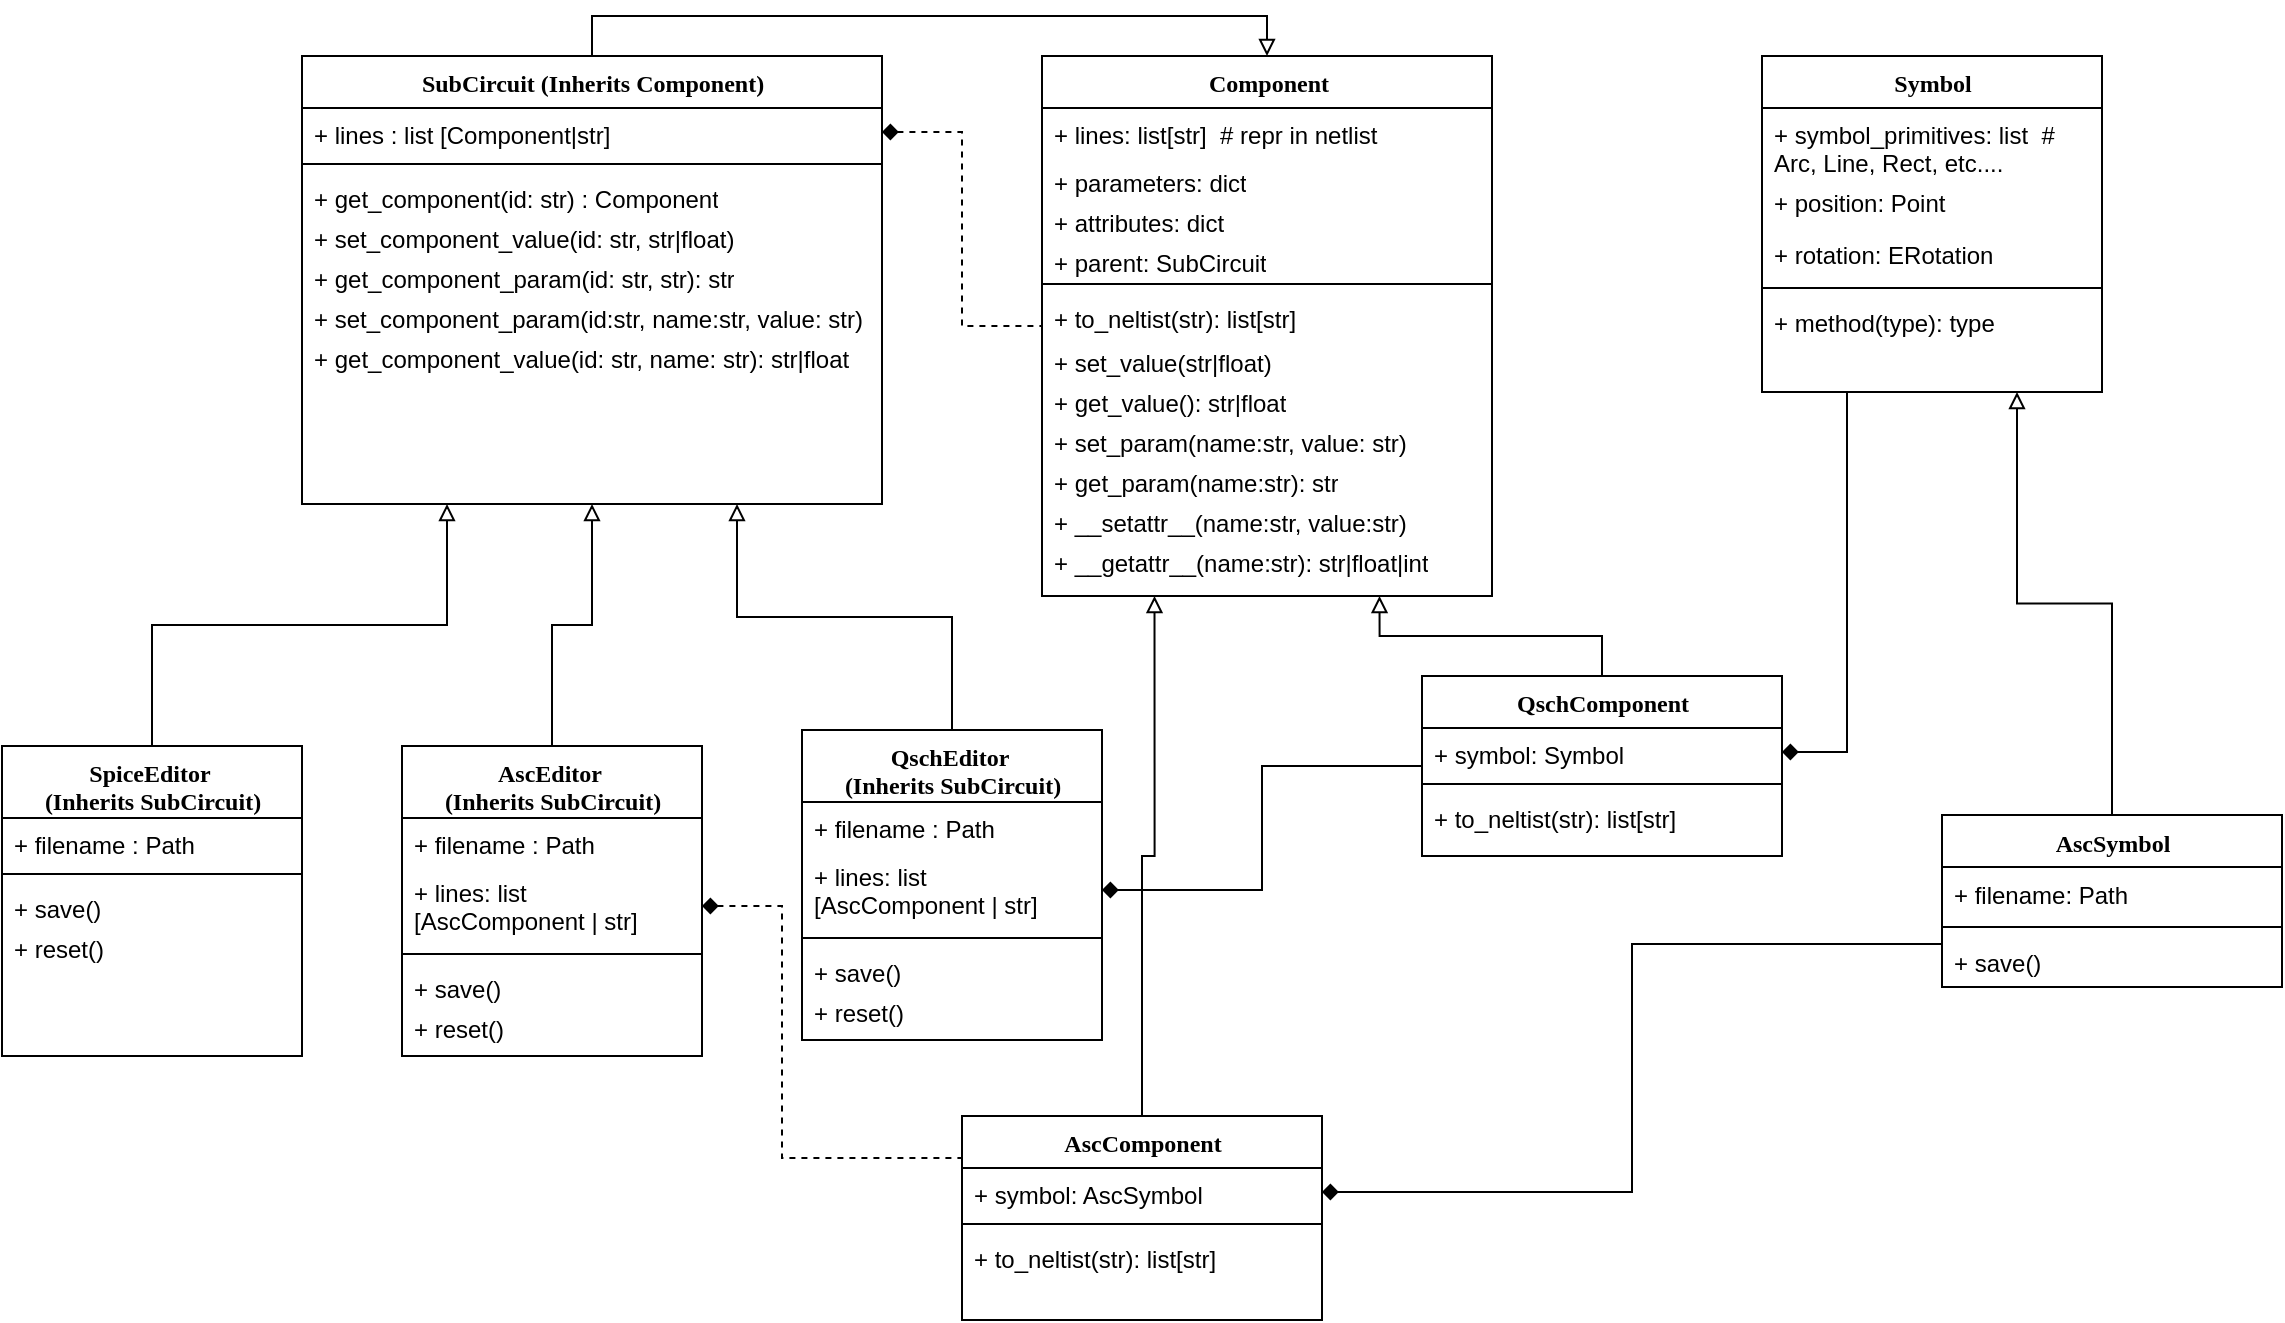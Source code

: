 <mxfile version="24.5.1" type="device">
  <diagram name="Page-1" id="6133507b-19e7-1e82-6fc7-422aa6c4b21f">
    <mxGraphModel dx="1803" dy="950" grid="1" gridSize="10" guides="1" tooltips="1" connect="1" arrows="1" fold="1" page="1" pageScale="1" pageWidth="1169" pageHeight="827" background="none" math="0" shadow="0">
      <root>
        <mxCell id="0" />
        <mxCell id="1" parent="0" />
        <mxCell id="2gchRKQFqHPuu44hMQUa-46" value="" style="edgeStyle=orthogonalEdgeStyle;rounded=0;orthogonalLoop=1;jettySize=auto;html=1;endArrow=none;endFill=0;startArrow=block;startFill=0;exitX=0.75;exitY=1;exitDx=0;exitDy=0;" edge="1" parent="1" source="235556782a83e6d0-1" target="2gchRKQFqHPuu44hMQUa-39">
          <mxGeometry relative="1" as="geometry" />
        </mxCell>
        <mxCell id="235556782a83e6d0-1" value="Symbol" style="swimlane;html=1;fontStyle=1;align=center;verticalAlign=top;childLayout=stackLayout;horizontal=1;startSize=26;horizontalStack=0;resizeParent=1;resizeLast=0;collapsible=1;marginBottom=0;swimlaneFillColor=#ffffff;rounded=0;shadow=0;comic=0;labelBackgroundColor=none;strokeWidth=1;fillColor=none;fontFamily=Verdana;fontSize=12" parent="1" vertex="1">
          <mxGeometry x="770" y="130" width="170" height="168" as="geometry" />
        </mxCell>
        <mxCell id="2gchRKQFqHPuu44hMQUa-27" value="+ symbol_primitives: list&amp;nbsp; # Arc, Line, Rect, etc...." style="text;html=1;strokeColor=none;fillColor=none;align=left;verticalAlign=top;spacingLeft=4;spacingRight=4;whiteSpace=wrap;overflow=hidden;rotatable=0;points=[[0,0.5],[1,0.5]];portConstraint=eastwest;" vertex="1" parent="235556782a83e6d0-1">
          <mxGeometry y="26" width="170" height="34" as="geometry" />
        </mxCell>
        <mxCell id="235556782a83e6d0-3" value="+ position: Point" style="text;html=1;strokeColor=none;fillColor=none;align=left;verticalAlign=top;spacingLeft=4;spacingRight=4;whiteSpace=wrap;overflow=hidden;rotatable=0;points=[[0,0.5],[1,0.5]];portConstraint=eastwest;" parent="235556782a83e6d0-1" vertex="1">
          <mxGeometry y="60" width="170" height="26" as="geometry" />
        </mxCell>
        <mxCell id="235556782a83e6d0-5" value="+ rotation: ERotation" style="text;html=1;strokeColor=none;fillColor=none;align=left;verticalAlign=top;spacingLeft=4;spacingRight=4;whiteSpace=wrap;overflow=hidden;rotatable=0;points=[[0,0.5],[1,0.5]];portConstraint=eastwest;" parent="235556782a83e6d0-1" vertex="1">
          <mxGeometry y="86" width="170" height="26" as="geometry" />
        </mxCell>
        <mxCell id="235556782a83e6d0-6" value="" style="line;html=1;strokeWidth=1;fillColor=none;align=left;verticalAlign=middle;spacingTop=-1;spacingLeft=3;spacingRight=3;rotatable=0;labelPosition=right;points=[];portConstraint=eastwest;" parent="235556782a83e6d0-1" vertex="1">
          <mxGeometry y="112" width="170" height="8" as="geometry" />
        </mxCell>
        <mxCell id="235556782a83e6d0-7" value="+ method(type): type" style="text;html=1;strokeColor=none;fillColor=none;align=left;verticalAlign=top;spacingLeft=4;spacingRight=4;whiteSpace=wrap;overflow=hidden;rotatable=0;points=[[0,0.5],[1,0.5]];portConstraint=eastwest;" parent="235556782a83e6d0-1" vertex="1">
          <mxGeometry y="120" width="170" height="26" as="geometry" />
        </mxCell>
        <mxCell id="78961159f06e98e8-17" value="Component" style="swimlane;html=1;fontStyle=1;align=center;verticalAlign=top;childLayout=stackLayout;horizontal=1;startSize=26;horizontalStack=0;resizeParent=1;resizeLast=0;collapsible=1;marginBottom=0;swimlaneFillColor=#ffffff;rounded=0;shadow=0;comic=0;labelBackgroundColor=none;strokeWidth=1;fillColor=none;fontFamily=Verdana;fontSize=12" parent="1" vertex="1">
          <mxGeometry x="410" y="130" width="225" height="270" as="geometry" />
        </mxCell>
        <mxCell id="78961159f06e98e8-23" value="+ lines: list[str]&amp;nbsp; # repr in netlist" style="text;html=1;strokeColor=none;fillColor=none;align=left;verticalAlign=top;spacingLeft=4;spacingRight=4;whiteSpace=wrap;overflow=hidden;rotatable=0;points=[[0,0.5],[1,0.5]];portConstraint=eastwest;" parent="78961159f06e98e8-17" vertex="1">
          <mxGeometry y="26" width="225" height="24" as="geometry" />
        </mxCell>
        <mxCell id="2gchRKQFqHPuu44hMQUa-23" value="+ parameters: dict" style="text;html=1;strokeColor=none;fillColor=none;align=left;verticalAlign=top;spacingLeft=4;spacingRight=4;whiteSpace=wrap;overflow=hidden;rotatable=0;points=[[0,0.5],[1,0.5]];portConstraint=eastwest;" vertex="1" parent="78961159f06e98e8-17">
          <mxGeometry y="50" width="225" height="20" as="geometry" />
        </mxCell>
        <mxCell id="2gchRKQFqHPuu44hMQUa-6" value="+ attributes: dict" style="text;html=1;strokeColor=none;fillColor=none;align=left;verticalAlign=top;spacingLeft=4;spacingRight=4;whiteSpace=wrap;overflow=hidden;rotatable=0;points=[[0,0.5],[1,0.5]];portConstraint=eastwest;" vertex="1" parent="78961159f06e98e8-17">
          <mxGeometry y="70" width="225" height="20" as="geometry" />
        </mxCell>
        <mxCell id="78961159f06e98e8-24" value="+ parent: SubCircuit" style="text;html=1;strokeColor=none;fillColor=none;align=left;verticalAlign=top;spacingLeft=4;spacingRight=4;whiteSpace=wrap;overflow=hidden;rotatable=0;points=[[0,0.5],[1,0.5]];portConstraint=eastwest;" parent="78961159f06e98e8-17" vertex="1">
          <mxGeometry y="90" width="225" height="20" as="geometry" />
        </mxCell>
        <mxCell id="78961159f06e98e8-19" value="" style="line;html=1;strokeWidth=1;fillColor=none;align=left;verticalAlign=middle;spacingTop=-1;spacingLeft=3;spacingRight=3;rotatable=0;labelPosition=right;points=[];portConstraint=eastwest;" parent="78961159f06e98e8-17" vertex="1">
          <mxGeometry y="110" width="225" height="8" as="geometry" />
        </mxCell>
        <mxCell id="2gchRKQFqHPuu44hMQUa-5" value="+ to_neltist(str): list[str]" style="text;html=1;strokeColor=none;fillColor=none;align=left;verticalAlign=top;spacingLeft=4;spacingRight=4;whiteSpace=wrap;overflow=hidden;rotatable=0;points=[[0,0.5],[1,0.5]];portConstraint=eastwest;" vertex="1" parent="78961159f06e98e8-17">
          <mxGeometry y="118" width="225" height="22" as="geometry" />
        </mxCell>
        <mxCell id="2gchRKQFqHPuu44hMQUa-4" value="+ set_value(str|float)" style="text;html=1;strokeColor=none;fillColor=none;align=left;verticalAlign=top;spacingLeft=4;spacingRight=4;whiteSpace=wrap;overflow=hidden;rotatable=0;points=[[0,0.5],[1,0.5]];portConstraint=eastwest;" vertex="1" parent="78961159f06e98e8-17">
          <mxGeometry y="140" width="225" height="20" as="geometry" />
        </mxCell>
        <mxCell id="2gchRKQFqHPuu44hMQUa-1" value="+ get_value(): str|float" style="text;html=1;strokeColor=none;fillColor=none;align=left;verticalAlign=top;spacingLeft=4;spacingRight=4;whiteSpace=wrap;overflow=hidden;rotatable=0;points=[[0,0.5],[1,0.5]];portConstraint=eastwest;" vertex="1" parent="78961159f06e98e8-17">
          <mxGeometry y="160" width="225" height="20" as="geometry" />
        </mxCell>
        <mxCell id="2gchRKQFqHPuu44hMQUa-2" value="+ set_param(name:str, value: str)" style="text;html=1;strokeColor=none;fillColor=none;align=left;verticalAlign=top;spacingLeft=4;spacingRight=4;whiteSpace=wrap;overflow=hidden;rotatable=0;points=[[0,0.5],[1,0.5]];portConstraint=eastwest;" vertex="1" parent="78961159f06e98e8-17">
          <mxGeometry y="180" width="225" height="20" as="geometry" />
        </mxCell>
        <mxCell id="2gchRKQFqHPuu44hMQUa-3" value="+ get_param(name:str): str" style="text;html=1;strokeColor=none;fillColor=none;align=left;verticalAlign=top;spacingLeft=4;spacingRight=4;whiteSpace=wrap;overflow=hidden;rotatable=0;points=[[0,0.5],[1,0.5]];portConstraint=eastwest;" vertex="1" parent="78961159f06e98e8-17">
          <mxGeometry y="200" width="225" height="20" as="geometry" />
        </mxCell>
        <mxCell id="2gchRKQFqHPuu44hMQUa-25" value="+ __setattr__(name:str, value:str)" style="text;html=1;strokeColor=none;fillColor=none;align=left;verticalAlign=top;spacingLeft=4;spacingRight=4;whiteSpace=wrap;overflow=hidden;rotatable=0;points=[[0,0.5],[1,0.5]];portConstraint=eastwest;" vertex="1" parent="78961159f06e98e8-17">
          <mxGeometry y="220" width="225" height="20" as="geometry" />
        </mxCell>
        <mxCell id="2gchRKQFqHPuu44hMQUa-26" value="+ __getattr__(name:str): str|float|int" style="text;html=1;strokeColor=none;fillColor=none;align=left;verticalAlign=top;spacingLeft=4;spacingRight=4;whiteSpace=wrap;overflow=hidden;rotatable=0;points=[[0,0.5],[1,0.5]];portConstraint=eastwest;" vertex="1" parent="78961159f06e98e8-17">
          <mxGeometry y="240" width="225" height="20" as="geometry" />
        </mxCell>
        <mxCell id="2gchRKQFqHPuu44hMQUa-21" style="edgeStyle=orthogonalEdgeStyle;rounded=0;orthogonalLoop=1;jettySize=auto;html=1;entryX=0.5;entryY=0;entryDx=0;entryDy=0;exitX=0.5;exitY=0;exitDx=0;exitDy=0;endArrow=block;endFill=0;" edge="1" parent="1" source="2gchRKQFqHPuu44hMQUa-7" target="78961159f06e98e8-17">
          <mxGeometry relative="1" as="geometry" />
        </mxCell>
        <mxCell id="2gchRKQFqHPuu44hMQUa-38" value="" style="edgeStyle=orthogonalEdgeStyle;rounded=0;orthogonalLoop=1;jettySize=auto;html=1;endArrow=none;endFill=0;startArrow=block;startFill=0;exitX=0.25;exitY=1;exitDx=0;exitDy=0;" edge="1" parent="1" source="2gchRKQFqHPuu44hMQUa-7" target="2gchRKQFqHPuu44hMQUa-30">
          <mxGeometry relative="1" as="geometry" />
        </mxCell>
        <mxCell id="2gchRKQFqHPuu44hMQUa-7" value="SubCircuit (Inherits Component)" style="swimlane;html=1;fontStyle=1;align=center;verticalAlign=top;childLayout=stackLayout;horizontal=1;startSize=26;horizontalStack=0;resizeParent=1;resizeLast=0;collapsible=1;marginBottom=0;swimlaneFillColor=#ffffff;rounded=0;shadow=0;comic=0;labelBackgroundColor=none;strokeWidth=1;fillColor=none;fontFamily=Verdana;fontSize=12" vertex="1" parent="1">
          <mxGeometry x="40" y="130" width="290" height="224" as="geometry" />
        </mxCell>
        <mxCell id="2gchRKQFqHPuu44hMQUa-8" value="+ lines : list [Component|str]" style="text;html=1;strokeColor=none;fillColor=none;align=left;verticalAlign=top;spacingLeft=4;spacingRight=4;whiteSpace=wrap;overflow=hidden;rotatable=0;points=[[0,0.5],[1,0.5]];portConstraint=eastwest;" vertex="1" parent="2gchRKQFqHPuu44hMQUa-7">
          <mxGeometry y="26" width="290" height="24" as="geometry" />
        </mxCell>
        <mxCell id="2gchRKQFqHPuu44hMQUa-11" value="" style="line;html=1;strokeWidth=1;fillColor=none;align=left;verticalAlign=middle;spacingTop=-1;spacingLeft=3;spacingRight=3;rotatable=0;labelPosition=right;points=[];portConstraint=eastwest;" vertex="1" parent="2gchRKQFqHPuu44hMQUa-7">
          <mxGeometry y="50" width="290" height="8" as="geometry" />
        </mxCell>
        <mxCell id="2gchRKQFqHPuu44hMQUa-24" value="+ get_component(id: str) : Component" style="text;html=1;strokeColor=none;fillColor=none;align=left;verticalAlign=top;spacingLeft=4;spacingRight=4;whiteSpace=wrap;overflow=hidden;rotatable=0;points=[[0,0.5],[1,0.5]];portConstraint=eastwest;" vertex="1" parent="2gchRKQFqHPuu44hMQUa-7">
          <mxGeometry y="58" width="290" height="20" as="geometry" />
        </mxCell>
        <mxCell id="2gchRKQFqHPuu44hMQUa-14" value="+ set_component_value(id: str, str|float)" style="text;html=1;strokeColor=none;fillColor=none;align=left;verticalAlign=top;spacingLeft=4;spacingRight=4;whiteSpace=wrap;overflow=hidden;rotatable=0;points=[[0,0.5],[1,0.5]];portConstraint=eastwest;" vertex="1" parent="2gchRKQFqHPuu44hMQUa-7">
          <mxGeometry y="78" width="290" height="20" as="geometry" />
        </mxCell>
        <mxCell id="2gchRKQFqHPuu44hMQUa-17" value="+ get_component_param(id: str, str): str" style="text;html=1;strokeColor=none;fillColor=none;align=left;verticalAlign=top;spacingLeft=4;spacingRight=4;whiteSpace=wrap;overflow=hidden;rotatable=0;points=[[0,0.5],[1,0.5]];portConstraint=eastwest;" vertex="1" parent="2gchRKQFqHPuu44hMQUa-7">
          <mxGeometry y="98" width="290" height="20" as="geometry" />
        </mxCell>
        <mxCell id="2gchRKQFqHPuu44hMQUa-16" value="+ set_component_param(id:str, name:str, value: str)" style="text;html=1;strokeColor=none;fillColor=none;align=left;verticalAlign=top;spacingLeft=4;spacingRight=4;whiteSpace=wrap;overflow=hidden;rotatable=0;points=[[0,0.5],[1,0.5]];portConstraint=eastwest;" vertex="1" parent="2gchRKQFqHPuu44hMQUa-7">
          <mxGeometry y="118" width="290" height="20" as="geometry" />
        </mxCell>
        <mxCell id="2gchRKQFqHPuu44hMQUa-15" value="+ get_component_&lt;span style=&quot;background-color: initial;&quot;&gt;value(id: str, name: str): str|float&lt;/span&gt;" style="text;html=1;strokeColor=none;fillColor=none;align=left;verticalAlign=top;spacingLeft=4;spacingRight=4;whiteSpace=wrap;overflow=hidden;rotatable=0;points=[[0,0.5],[1,0.5]];portConstraint=eastwest;" vertex="1" parent="2gchRKQFqHPuu44hMQUa-7">
          <mxGeometry y="138" width="290" height="20" as="geometry" />
        </mxCell>
        <mxCell id="2gchRKQFqHPuu44hMQUa-20" style="edgeStyle=orthogonalEdgeStyle;rounded=0;orthogonalLoop=1;jettySize=auto;html=1;endArrow=none;endFill=0;startArrow=diamond;startFill=1;dashed=1;" edge="1" parent="1" source="2gchRKQFqHPuu44hMQUa-8" target="78961159f06e98e8-17">
          <mxGeometry relative="1" as="geometry" />
        </mxCell>
        <mxCell id="2gchRKQFqHPuu44hMQUa-30" value="SpiceEditor&amp;nbsp;&lt;div&gt;(Inherits SubCircuit)&lt;/div&gt;" style="swimlane;html=1;fontStyle=1;align=center;verticalAlign=top;childLayout=stackLayout;horizontal=1;startSize=36;horizontalStack=0;resizeParent=1;resizeLast=0;collapsible=1;marginBottom=0;swimlaneFillColor=#ffffff;rounded=0;shadow=0;comic=0;labelBackgroundColor=none;strokeWidth=1;fillColor=none;fontFamily=Verdana;fontSize=12" vertex="1" parent="1">
          <mxGeometry x="-110" y="475" width="150" height="155" as="geometry" />
        </mxCell>
        <mxCell id="2gchRKQFqHPuu44hMQUa-31" value="+ filename : Path" style="text;html=1;strokeColor=none;fillColor=none;align=left;verticalAlign=top;spacingLeft=4;spacingRight=4;whiteSpace=wrap;overflow=hidden;rotatable=0;points=[[0,0.5],[1,0.5]];portConstraint=eastwest;" vertex="1" parent="2gchRKQFqHPuu44hMQUa-30">
          <mxGeometry y="36" width="150" height="24" as="geometry" />
        </mxCell>
        <mxCell id="2gchRKQFqHPuu44hMQUa-32" value="" style="line;html=1;strokeWidth=1;fillColor=none;align=left;verticalAlign=middle;spacingTop=-1;spacingLeft=3;spacingRight=3;rotatable=0;labelPosition=right;points=[];portConstraint=eastwest;" vertex="1" parent="2gchRKQFqHPuu44hMQUa-30">
          <mxGeometry y="60" width="150" height="8" as="geometry" />
        </mxCell>
        <mxCell id="2gchRKQFqHPuu44hMQUa-37" value="+ save()" style="text;html=1;strokeColor=none;fillColor=none;align=left;verticalAlign=top;spacingLeft=4;spacingRight=4;whiteSpace=wrap;overflow=hidden;rotatable=0;points=[[0,0.5],[1,0.5]];portConstraint=eastwest;" vertex="1" parent="2gchRKQFqHPuu44hMQUa-30">
          <mxGeometry y="68" width="150" height="20" as="geometry" />
        </mxCell>
        <mxCell id="2gchRKQFqHPuu44hMQUa-81" value="+ reset()" style="text;html=1;strokeColor=none;fillColor=none;align=left;verticalAlign=top;spacingLeft=4;spacingRight=4;whiteSpace=wrap;overflow=hidden;rotatable=0;points=[[0,0.5],[1,0.5]];portConstraint=eastwest;" vertex="1" parent="2gchRKQFqHPuu44hMQUa-30">
          <mxGeometry y="88" width="150" height="20" as="geometry" />
        </mxCell>
        <mxCell id="2gchRKQFqHPuu44hMQUa-39" value="AscSymbol" style="swimlane;html=1;fontStyle=1;align=center;verticalAlign=top;childLayout=stackLayout;horizontal=1;startSize=26;horizontalStack=0;resizeParent=1;resizeLast=0;collapsible=1;marginBottom=0;swimlaneFillColor=#ffffff;rounded=0;shadow=0;comic=0;labelBackgroundColor=none;strokeWidth=1;fillColor=none;fontFamily=Verdana;fontSize=12" vertex="1" parent="1">
          <mxGeometry x="860" y="509.5" width="170" height="86" as="geometry" />
        </mxCell>
        <mxCell id="2gchRKQFqHPuu44hMQUa-43" value="+ filename: Path" style="text;html=1;strokeColor=none;fillColor=none;align=left;verticalAlign=top;spacingLeft=4;spacingRight=4;whiteSpace=wrap;overflow=hidden;rotatable=0;points=[[0,0.5],[1,0.5]];portConstraint=eastwest;" vertex="1" parent="2gchRKQFqHPuu44hMQUa-39">
          <mxGeometry y="26" width="170" height="26" as="geometry" />
        </mxCell>
        <mxCell id="2gchRKQFqHPuu44hMQUa-44" value="" style="line;html=1;strokeWidth=1;fillColor=none;align=left;verticalAlign=middle;spacingTop=-1;spacingLeft=3;spacingRight=3;rotatable=0;labelPosition=right;points=[];portConstraint=eastwest;" vertex="1" parent="2gchRKQFqHPuu44hMQUa-39">
          <mxGeometry y="52" width="170" height="8" as="geometry" />
        </mxCell>
        <mxCell id="2gchRKQFqHPuu44hMQUa-45" value="+ save()" style="text;html=1;strokeColor=none;fillColor=none;align=left;verticalAlign=top;spacingLeft=4;spacingRight=4;whiteSpace=wrap;overflow=hidden;rotatable=0;points=[[0,0.5],[1,0.5]];portConstraint=eastwest;" vertex="1" parent="2gchRKQFqHPuu44hMQUa-39">
          <mxGeometry y="60" width="170" height="26" as="geometry" />
        </mxCell>
        <mxCell id="2gchRKQFqHPuu44hMQUa-61" style="edgeStyle=orthogonalEdgeStyle;rounded=0;orthogonalLoop=1;jettySize=auto;html=1;endArrow=block;endFill=0;entryX=0.25;entryY=1;entryDx=0;entryDy=0;" edge="1" parent="1" source="2gchRKQFqHPuu44hMQUa-47" target="78961159f06e98e8-17">
          <mxGeometry relative="1" as="geometry" />
        </mxCell>
        <mxCell id="2gchRKQFqHPuu44hMQUa-47" value="AscComponent" style="swimlane;html=1;fontStyle=1;align=center;verticalAlign=top;childLayout=stackLayout;horizontal=1;startSize=26;horizontalStack=0;resizeParent=1;resizeLast=0;collapsible=1;marginBottom=0;swimlaneFillColor=#ffffff;rounded=0;shadow=0;comic=0;labelBackgroundColor=none;strokeWidth=1;fillColor=none;fontFamily=Verdana;fontSize=12" vertex="1" parent="1">
          <mxGeometry x="370" y="660" width="180" height="102" as="geometry" />
        </mxCell>
        <mxCell id="2gchRKQFqHPuu44hMQUa-48" value="+ symbol: AscSymbol" style="text;html=1;strokeColor=none;fillColor=none;align=left;verticalAlign=top;spacingLeft=4;spacingRight=4;whiteSpace=wrap;overflow=hidden;rotatable=0;points=[[0,0.5],[1,0.5]];portConstraint=eastwest;" vertex="1" parent="2gchRKQFqHPuu44hMQUa-47">
          <mxGeometry y="26" width="180" height="24" as="geometry" />
        </mxCell>
        <mxCell id="2gchRKQFqHPuu44hMQUa-52" value="" style="line;html=1;strokeWidth=1;fillColor=none;align=left;verticalAlign=middle;spacingTop=-1;spacingLeft=3;spacingRight=3;rotatable=0;labelPosition=right;points=[];portConstraint=eastwest;" vertex="1" parent="2gchRKQFqHPuu44hMQUa-47">
          <mxGeometry y="50" width="180" height="8" as="geometry" />
        </mxCell>
        <mxCell id="2gchRKQFqHPuu44hMQUa-63" value="+ to_neltist(str): list[str]" style="text;html=1;strokeColor=none;fillColor=none;align=left;verticalAlign=top;spacingLeft=4;spacingRight=4;whiteSpace=wrap;overflow=hidden;rotatable=0;points=[[0,0.5],[1,0.5]];portConstraint=eastwest;" vertex="1" parent="2gchRKQFqHPuu44hMQUa-47">
          <mxGeometry y="58" width="180" height="22" as="geometry" />
        </mxCell>
        <mxCell id="2gchRKQFqHPuu44hMQUa-62" style="edgeStyle=orthogonalEdgeStyle;rounded=0;orthogonalLoop=1;jettySize=auto;html=1;entryX=0;entryY=0.75;entryDx=0;entryDy=0;endArrow=none;endFill=0;startArrow=diamond;startFill=1;" edge="1" parent="1" source="2gchRKQFqHPuu44hMQUa-48" target="2gchRKQFqHPuu44hMQUa-39">
          <mxGeometry relative="1" as="geometry" />
        </mxCell>
        <mxCell id="2gchRKQFqHPuu44hMQUa-72" style="edgeStyle=orthogonalEdgeStyle;rounded=0;orthogonalLoop=1;jettySize=auto;html=1;exitX=0.5;exitY=0;exitDx=0;exitDy=0;entryX=0.75;entryY=1;entryDx=0;entryDy=0;endArrow=block;endFill=0;" edge="1" parent="1" source="2gchRKQFqHPuu44hMQUa-64" target="78961159f06e98e8-17">
          <mxGeometry relative="1" as="geometry" />
        </mxCell>
        <mxCell id="2gchRKQFqHPuu44hMQUa-64" value="QschComponent" style="swimlane;html=1;fontStyle=1;align=center;verticalAlign=top;childLayout=stackLayout;horizontal=1;startSize=26;horizontalStack=0;resizeParent=1;resizeLast=0;collapsible=1;marginBottom=0;swimlaneFillColor=#ffffff;rounded=0;shadow=0;comic=0;labelBackgroundColor=none;strokeWidth=1;fillColor=none;fontFamily=Verdana;fontSize=12" vertex="1" parent="1">
          <mxGeometry x="600" y="440" width="180" height="90" as="geometry" />
        </mxCell>
        <mxCell id="2gchRKQFqHPuu44hMQUa-65" value="+ symbol: Symbol" style="text;html=1;strokeColor=none;fillColor=none;align=left;verticalAlign=top;spacingLeft=4;spacingRight=4;whiteSpace=wrap;overflow=hidden;rotatable=0;points=[[0,0.5],[1,0.5]];portConstraint=eastwest;" vertex="1" parent="2gchRKQFqHPuu44hMQUa-64">
          <mxGeometry y="26" width="180" height="24" as="geometry" />
        </mxCell>
        <mxCell id="2gchRKQFqHPuu44hMQUa-66" value="" style="line;html=1;strokeWidth=1;fillColor=none;align=left;verticalAlign=middle;spacingTop=-1;spacingLeft=3;spacingRight=3;rotatable=0;labelPosition=right;points=[];portConstraint=eastwest;" vertex="1" parent="2gchRKQFqHPuu44hMQUa-64">
          <mxGeometry y="50" width="180" height="8" as="geometry" />
        </mxCell>
        <mxCell id="2gchRKQFqHPuu44hMQUa-67" value="+ to_neltist(str): list[str]" style="text;html=1;strokeColor=none;fillColor=none;align=left;verticalAlign=top;spacingLeft=4;spacingRight=4;whiteSpace=wrap;overflow=hidden;rotatable=0;points=[[0,0.5],[1,0.5]];portConstraint=eastwest;" vertex="1" parent="2gchRKQFqHPuu44hMQUa-64">
          <mxGeometry y="58" width="180" height="22" as="geometry" />
        </mxCell>
        <mxCell id="2gchRKQFqHPuu44hMQUa-70" style="edgeStyle=orthogonalEdgeStyle;rounded=0;orthogonalLoop=1;jettySize=auto;html=1;exitX=1;exitY=0.5;exitDx=0;exitDy=0;entryX=0.25;entryY=1;entryDx=0;entryDy=0;endArrow=none;endFill=0;startArrow=diamond;startFill=1;" edge="1" parent="1" source="2gchRKQFqHPuu44hMQUa-65" target="235556782a83e6d0-1">
          <mxGeometry relative="1" as="geometry" />
        </mxCell>
        <mxCell id="2gchRKQFqHPuu44hMQUa-90" style="edgeStyle=orthogonalEdgeStyle;rounded=0;orthogonalLoop=1;jettySize=auto;html=1;exitX=0.5;exitY=0;exitDx=0;exitDy=0;entryX=0.5;entryY=1;entryDx=0;entryDy=0;endArrow=block;endFill=0;" edge="1" parent="1" source="2gchRKQFqHPuu44hMQUa-82" target="2gchRKQFqHPuu44hMQUa-7">
          <mxGeometry relative="1" as="geometry" />
        </mxCell>
        <mxCell id="2gchRKQFqHPuu44hMQUa-82" value="AscEditor&amp;nbsp;&lt;div&gt;(Inherits SubCircuit)&lt;/div&gt;" style="swimlane;html=1;fontStyle=1;align=center;verticalAlign=top;childLayout=stackLayout;horizontal=1;startSize=36;horizontalStack=0;resizeParent=1;resizeLast=0;collapsible=1;marginBottom=0;swimlaneFillColor=#ffffff;rounded=0;shadow=0;comic=0;labelBackgroundColor=none;strokeWidth=1;fillColor=none;fontFamily=Verdana;fontSize=12" vertex="1" parent="1">
          <mxGeometry x="90" y="475" width="150" height="155" as="geometry" />
        </mxCell>
        <mxCell id="2gchRKQFqHPuu44hMQUa-83" value="+ filename : Path" style="text;html=1;strokeColor=none;fillColor=none;align=left;verticalAlign=top;spacingLeft=4;spacingRight=4;whiteSpace=wrap;overflow=hidden;rotatable=0;points=[[0,0.5],[1,0.5]];portConstraint=eastwest;" vertex="1" parent="2gchRKQFqHPuu44hMQUa-82">
          <mxGeometry y="36" width="150" height="24" as="geometry" />
        </mxCell>
        <mxCell id="2gchRKQFqHPuu44hMQUa-88" value="+ lines: list [AscComponent | str]" style="text;html=1;strokeColor=none;fillColor=none;align=left;verticalAlign=top;spacingLeft=4;spacingRight=4;whiteSpace=wrap;overflow=hidden;rotatable=0;points=[[0,0.5],[1,0.5]];portConstraint=eastwest;" vertex="1" parent="2gchRKQFqHPuu44hMQUa-82">
          <mxGeometry y="60" width="150" height="40" as="geometry" />
        </mxCell>
        <mxCell id="2gchRKQFqHPuu44hMQUa-84" value="" style="line;html=1;strokeWidth=1;fillColor=none;align=left;verticalAlign=middle;spacingTop=-1;spacingLeft=3;spacingRight=3;rotatable=0;labelPosition=right;points=[];portConstraint=eastwest;" vertex="1" parent="2gchRKQFqHPuu44hMQUa-82">
          <mxGeometry y="100" width="150" height="8" as="geometry" />
        </mxCell>
        <mxCell id="2gchRKQFqHPuu44hMQUa-85" value="+ save()" style="text;html=1;strokeColor=none;fillColor=none;align=left;verticalAlign=top;spacingLeft=4;spacingRight=4;whiteSpace=wrap;overflow=hidden;rotatable=0;points=[[0,0.5],[1,0.5]];portConstraint=eastwest;" vertex="1" parent="2gchRKQFqHPuu44hMQUa-82">
          <mxGeometry y="108" width="150" height="20" as="geometry" />
        </mxCell>
        <mxCell id="2gchRKQFqHPuu44hMQUa-86" value="+ reset()" style="text;html=1;strokeColor=none;fillColor=none;align=left;verticalAlign=top;spacingLeft=4;spacingRight=4;whiteSpace=wrap;overflow=hidden;rotatable=0;points=[[0,0.5],[1,0.5]];portConstraint=eastwest;" vertex="1" parent="2gchRKQFqHPuu44hMQUa-82">
          <mxGeometry y="128" width="150" height="20" as="geometry" />
        </mxCell>
        <mxCell id="2gchRKQFqHPuu44hMQUa-89" style="edgeStyle=orthogonalEdgeStyle;rounded=0;orthogonalLoop=1;jettySize=auto;html=1;startArrow=diamond;startFill=1;endArrow=none;endFill=0;dashed=1;" edge="1" parent="1" source="2gchRKQFqHPuu44hMQUa-88" target="2gchRKQFqHPuu44hMQUa-47">
          <mxGeometry relative="1" as="geometry">
            <Array as="points">
              <mxPoint x="280" y="555" />
              <mxPoint x="280" y="681" />
            </Array>
          </mxGeometry>
        </mxCell>
        <mxCell id="2gchRKQFqHPuu44hMQUa-97" style="edgeStyle=orthogonalEdgeStyle;rounded=0;orthogonalLoop=1;jettySize=auto;html=1;exitX=0.5;exitY=0;exitDx=0;exitDy=0;entryX=0.75;entryY=1;entryDx=0;entryDy=0;endArrow=block;endFill=0;" edge="1" parent="1" source="2gchRKQFqHPuu44hMQUa-91" target="2gchRKQFqHPuu44hMQUa-7">
          <mxGeometry relative="1" as="geometry" />
        </mxCell>
        <mxCell id="2gchRKQFqHPuu44hMQUa-91" value="QschEditor&amp;nbsp;&lt;div&gt;(Inherits SubCircuit)&lt;/div&gt;" style="swimlane;html=1;fontStyle=1;align=center;verticalAlign=top;childLayout=stackLayout;horizontal=1;startSize=36;horizontalStack=0;resizeParent=1;resizeLast=0;collapsible=1;marginBottom=0;swimlaneFillColor=#ffffff;rounded=0;shadow=0;comic=0;labelBackgroundColor=none;strokeWidth=1;fillColor=none;fontFamily=Verdana;fontSize=12" vertex="1" parent="1">
          <mxGeometry x="290" y="467" width="150" height="155" as="geometry" />
        </mxCell>
        <mxCell id="2gchRKQFqHPuu44hMQUa-92" value="+ filename : Path" style="text;html=1;strokeColor=none;fillColor=none;align=left;verticalAlign=top;spacingLeft=4;spacingRight=4;whiteSpace=wrap;overflow=hidden;rotatable=0;points=[[0,0.5],[1,0.5]];portConstraint=eastwest;" vertex="1" parent="2gchRKQFqHPuu44hMQUa-91">
          <mxGeometry y="36" width="150" height="24" as="geometry" />
        </mxCell>
        <mxCell id="2gchRKQFqHPuu44hMQUa-93" value="+ lines: list [AscComponent | str]" style="text;html=1;strokeColor=none;fillColor=none;align=left;verticalAlign=top;spacingLeft=4;spacingRight=4;whiteSpace=wrap;overflow=hidden;rotatable=0;points=[[0,0.5],[1,0.5]];portConstraint=eastwest;" vertex="1" parent="2gchRKQFqHPuu44hMQUa-91">
          <mxGeometry y="60" width="150" height="40" as="geometry" />
        </mxCell>
        <mxCell id="2gchRKQFqHPuu44hMQUa-94" value="" style="line;html=1;strokeWidth=1;fillColor=none;align=left;verticalAlign=middle;spacingTop=-1;spacingLeft=3;spacingRight=3;rotatable=0;labelPosition=right;points=[];portConstraint=eastwest;" vertex="1" parent="2gchRKQFqHPuu44hMQUa-91">
          <mxGeometry y="100" width="150" height="8" as="geometry" />
        </mxCell>
        <mxCell id="2gchRKQFqHPuu44hMQUa-95" value="+ save()" style="text;html=1;strokeColor=none;fillColor=none;align=left;verticalAlign=top;spacingLeft=4;spacingRight=4;whiteSpace=wrap;overflow=hidden;rotatable=0;points=[[0,0.5],[1,0.5]];portConstraint=eastwest;" vertex="1" parent="2gchRKQFqHPuu44hMQUa-91">
          <mxGeometry y="108" width="150" height="20" as="geometry" />
        </mxCell>
        <mxCell id="2gchRKQFqHPuu44hMQUa-96" value="+ reset()" style="text;html=1;strokeColor=none;fillColor=none;align=left;verticalAlign=top;spacingLeft=4;spacingRight=4;whiteSpace=wrap;overflow=hidden;rotatable=0;points=[[0,0.5],[1,0.5]];portConstraint=eastwest;" vertex="1" parent="2gchRKQFqHPuu44hMQUa-91">
          <mxGeometry y="128" width="150" height="20" as="geometry" />
        </mxCell>
        <mxCell id="2gchRKQFqHPuu44hMQUa-98" style="edgeStyle=orthogonalEdgeStyle;rounded=0;orthogonalLoop=1;jettySize=auto;html=1;endArrow=none;endFill=0;startArrow=diamond;startFill=1;" edge="1" parent="1" source="2gchRKQFqHPuu44hMQUa-93" target="2gchRKQFqHPuu44hMQUa-64">
          <mxGeometry relative="1" as="geometry" />
        </mxCell>
      </root>
    </mxGraphModel>
  </diagram>
</mxfile>
